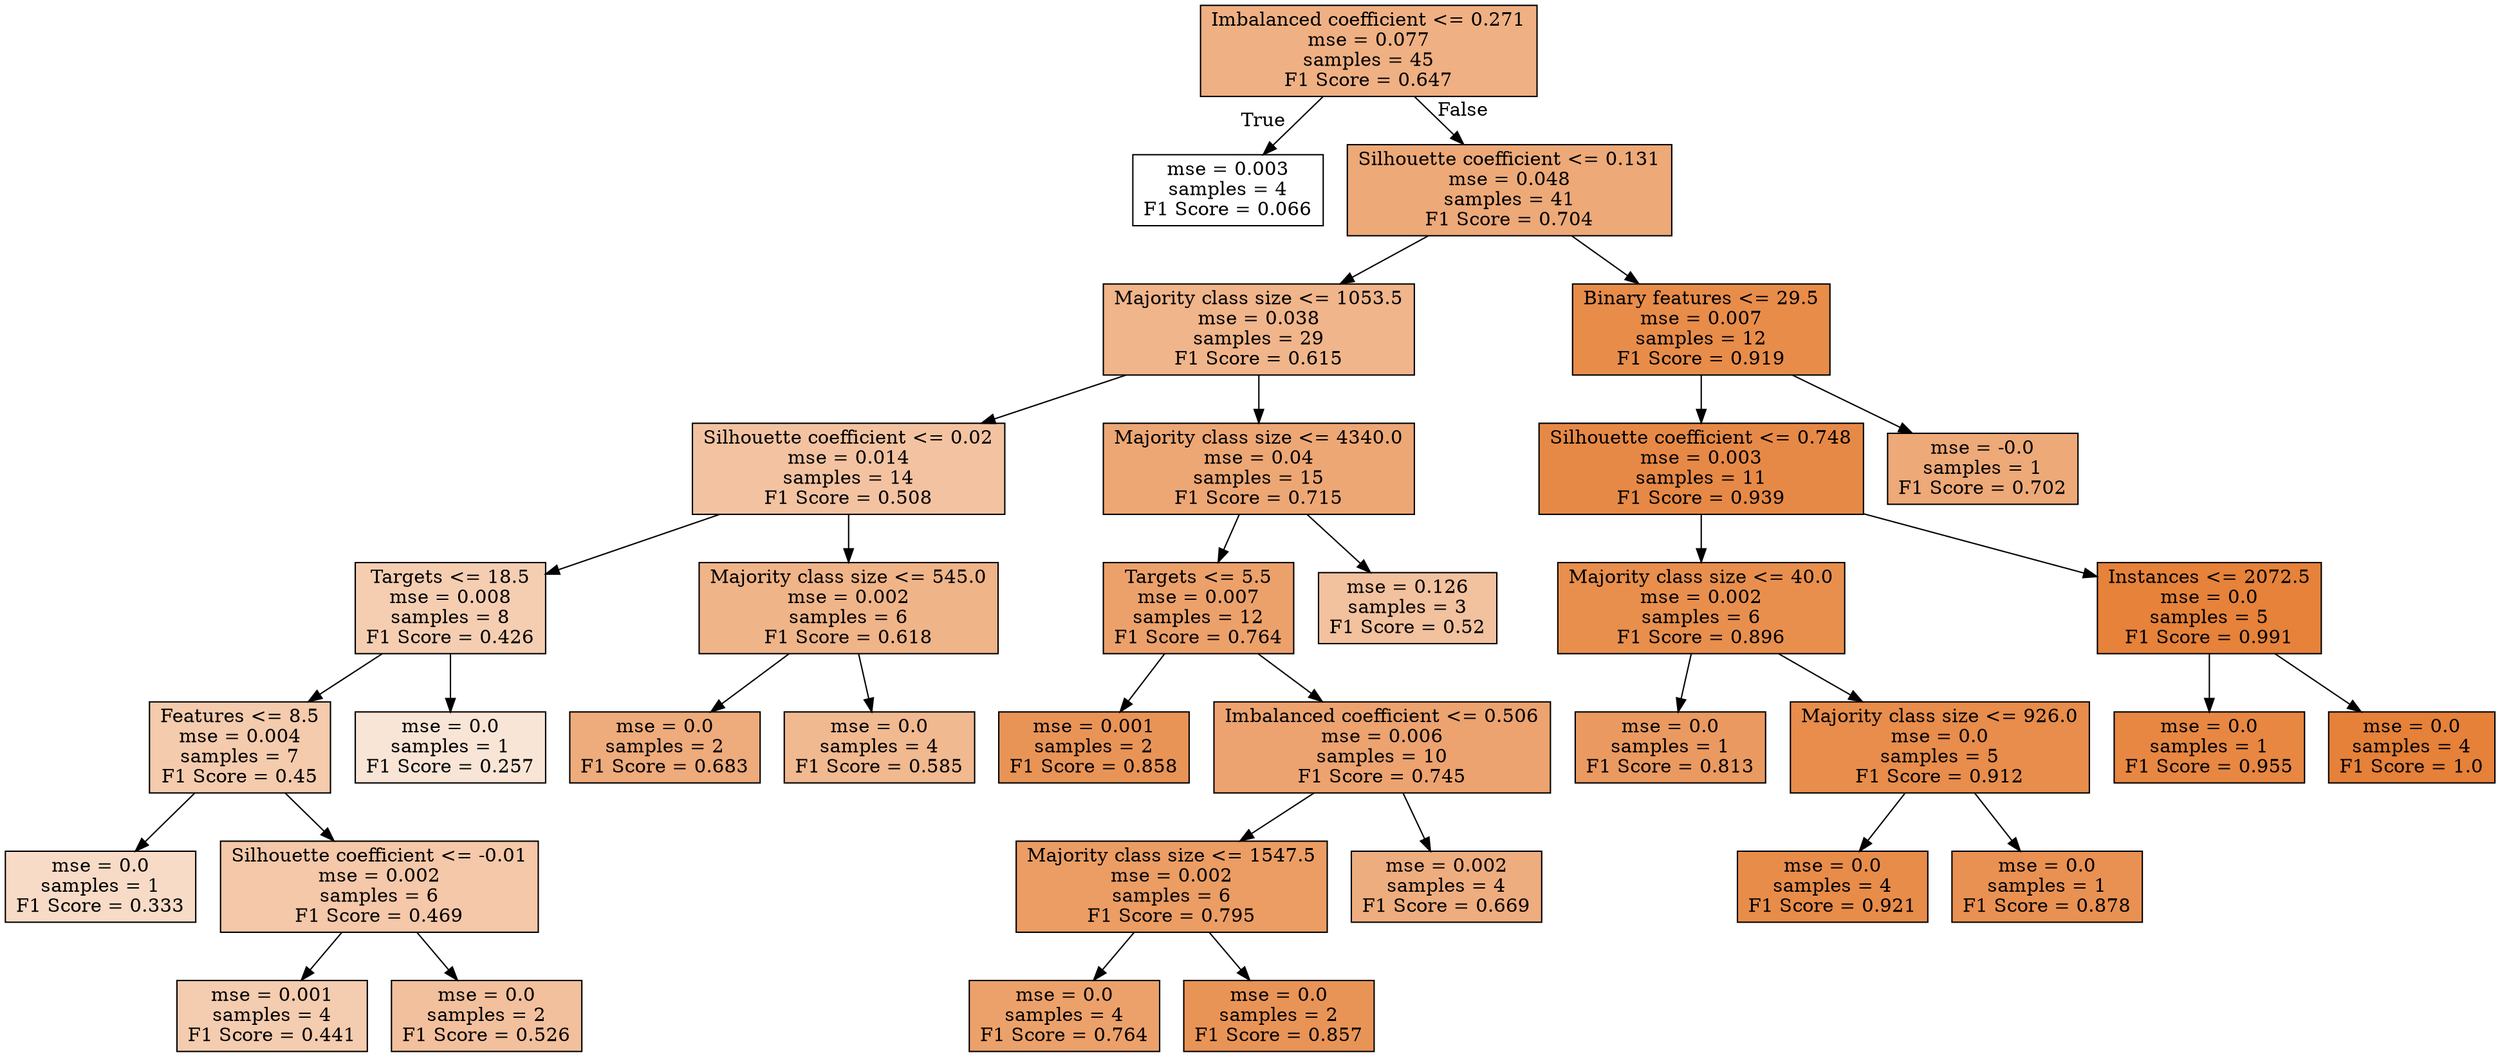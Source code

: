digraph Tree {
node [shape=box, style="filled", color="black"] ;
0 [label="Imbalanced coefficient <= 0.271\nmse = 0.077\nsamples = 45\nF1 Score = 0.647", fillcolor="#e581399f"] ;
1 [label="mse = 0.003\nsamples = 4\nF1 Score = 0.066", fillcolor="#e5813900"] ;
0 -> 1 [labeldistance=2.5, labelangle=45, headlabel="True"] ;
2 [label="Silhouette coefficient <= 0.131\nmse = 0.048\nsamples = 41\nF1 Score = 0.704", fillcolor="#e58139ae"] ;
0 -> 2 [labeldistance=2.5, labelangle=-45, headlabel="False"] ;
3 [label="Majority class size <= 1053.5\nmse = 0.038\nsamples = 29\nF1 Score = 0.615", fillcolor="#e5813996"] ;
2 -> 3 ;
4 [label="Silhouette coefficient <= 0.02\nmse = 0.014\nsamples = 14\nF1 Score = 0.508", fillcolor="#e5813979"] ;
3 -> 4 ;
5 [label="Targets <= 18.5\nmse = 0.008\nsamples = 8\nF1 Score = 0.426", fillcolor="#e5813962"] ;
4 -> 5 ;
6 [label="Features <= 8.5\nmse = 0.004\nsamples = 7\nF1 Score = 0.45", fillcolor="#e5813969"] ;
5 -> 6 ;
7 [label="mse = 0.0\nsamples = 1\nF1 Score = 0.333", fillcolor="#e5813949"] ;
6 -> 7 ;
8 [label="Silhouette coefficient <= -0.01\nmse = 0.002\nsamples = 6\nF1 Score = 0.469", fillcolor="#e581396e"] ;
6 -> 8 ;
9 [label="mse = 0.001\nsamples = 4\nF1 Score = 0.441", fillcolor="#e5813966"] ;
8 -> 9 ;
10 [label="mse = 0.0\nsamples = 2\nF1 Score = 0.526", fillcolor="#e581397e"] ;
8 -> 10 ;
11 [label="mse = 0.0\nsamples = 1\nF1 Score = 0.257", fillcolor="#e5813934"] ;
5 -> 11 ;
12 [label="Majority class size <= 545.0\nmse = 0.002\nsamples = 6\nF1 Score = 0.618", fillcolor="#e5813997"] ;
4 -> 12 ;
13 [label="mse = 0.0\nsamples = 2\nF1 Score = 0.683", fillcolor="#e58139a9"] ;
12 -> 13 ;
14 [label="mse = 0.0\nsamples = 4\nF1 Score = 0.585", fillcolor="#e581398e"] ;
12 -> 14 ;
15 [label="Majority class size <= 4340.0\nmse = 0.04\nsamples = 15\nF1 Score = 0.715", fillcolor="#e58139b1"] ;
3 -> 15 ;
16 [label="Targets <= 5.5\nmse = 0.007\nsamples = 12\nF1 Score = 0.764", fillcolor="#e58139be"] ;
15 -> 16 ;
17 [label="mse = 0.001\nsamples = 2\nF1 Score = 0.858", fillcolor="#e58139d8"] ;
16 -> 17 ;
18 [label="Imbalanced coefficient <= 0.506\nmse = 0.006\nsamples = 10\nF1 Score = 0.745", fillcolor="#e58139b9"] ;
16 -> 18 ;
19 [label="Majority class size <= 1547.5\nmse = 0.002\nsamples = 6\nF1 Score = 0.795", fillcolor="#e58139c7"] ;
18 -> 19 ;
20 [label="mse = 0.0\nsamples = 4\nF1 Score = 0.764", fillcolor="#e58139bf"] ;
19 -> 20 ;
21 [label="mse = 0.0\nsamples = 2\nF1 Score = 0.857", fillcolor="#e58139d8"] ;
19 -> 21 ;
22 [label="mse = 0.002\nsamples = 4\nF1 Score = 0.669", fillcolor="#e58139a5"] ;
18 -> 22 ;
23 [label="mse = 0.126\nsamples = 3\nF1 Score = 0.52", fillcolor="#e581397c"] ;
15 -> 23 ;
24 [label="Binary features <= 29.5\nmse = 0.007\nsamples = 12\nF1 Score = 0.919", fillcolor="#e58139e9"] ;
2 -> 24 ;
25 [label="Silhouette coefficient <= 0.748\nmse = 0.003\nsamples = 11\nF1 Score = 0.939", fillcolor="#e58139ee"] ;
24 -> 25 ;
26 [label="Majority class size <= 40.0\nmse = 0.002\nsamples = 6\nF1 Score = 0.896", fillcolor="#e58139e3"] ;
25 -> 26 ;
27 [label="mse = 0.0\nsamples = 1\nF1 Score = 0.813", fillcolor="#e58139cc"] ;
26 -> 27 ;
28 [label="Majority class size <= 926.0\nmse = 0.0\nsamples = 5\nF1 Score = 0.912", fillcolor="#e58139e7"] ;
26 -> 28 ;
29 [label="mse = 0.0\nsamples = 4\nF1 Score = 0.921", fillcolor="#e58139e9"] ;
28 -> 29 ;
30 [label="mse = 0.0\nsamples = 1\nF1 Score = 0.878", fillcolor="#e58139de"] ;
28 -> 30 ;
31 [label="Instances <= 2072.5\nmse = 0.0\nsamples = 5\nF1 Score = 0.991", fillcolor="#e58139fd"] ;
25 -> 31 ;
32 [label="mse = 0.0\nsamples = 1\nF1 Score = 0.955", fillcolor="#e58139f3"] ;
31 -> 32 ;
33 [label="mse = 0.0\nsamples = 4\nF1 Score = 1.0", fillcolor="#e58139ff"] ;
31 -> 33 ;
34 [label="mse = -0.0\nsamples = 1\nF1 Score = 0.702", fillcolor="#e58139ae"] ;
24 -> 34 ;
}